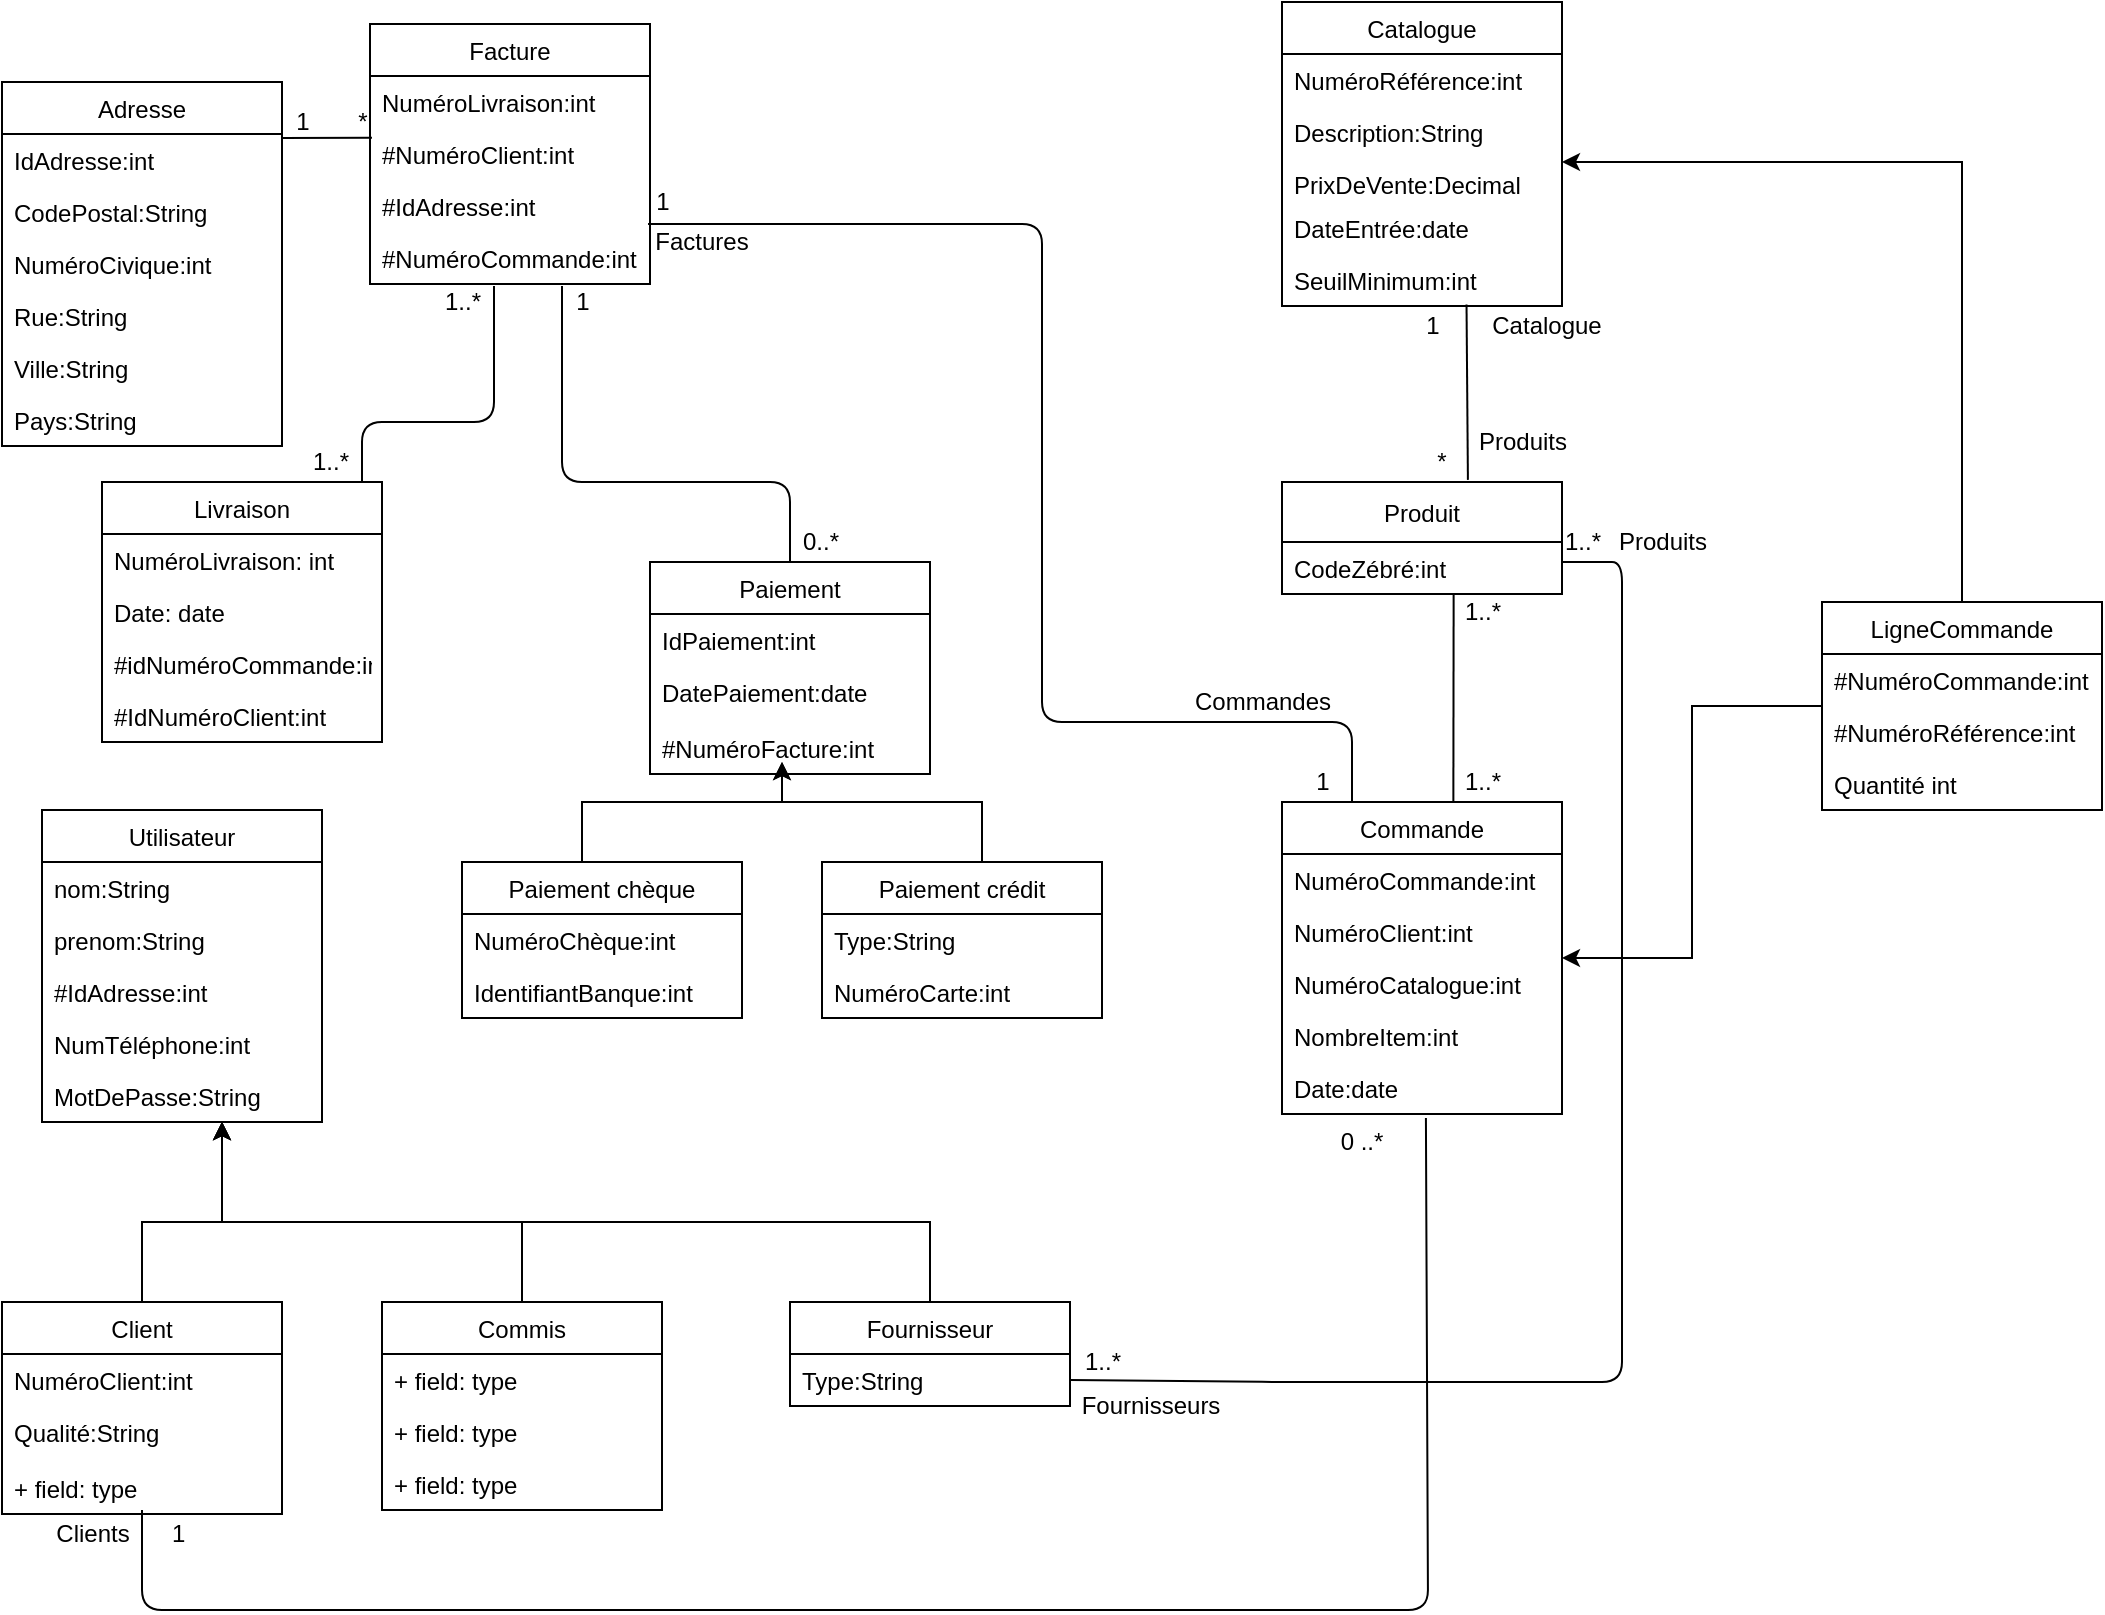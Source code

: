 <mxfile version="13.8.0" type="github">
  <diagram id="LghMKdmrHBqI3N-OzH8k" name="Page-1">
    <mxGraphModel dx="1221" dy="1730" grid="1" gridSize="10" guides="1" tooltips="1" connect="1" arrows="1" fold="1" page="1" pageScale="1" pageWidth="827" pageHeight="1169" math="0" shadow="0">
      <root>
        <mxCell id="0" />
        <mxCell id="1" parent="0" />
        <mxCell id="ofwU16_Ynwj9aSMwzhrP-48" style="edgeStyle=orthogonalEdgeStyle;rounded=0;orthogonalLoop=1;jettySize=auto;html=1;" parent="1" source="ofwU16_Ynwj9aSMwzhrP-7" edge="1">
          <mxGeometry relative="1" as="geometry">
            <mxPoint x="130" y="400" as="targetPoint" />
            <Array as="points">
              <mxPoint x="90" y="450" />
              <mxPoint x="130" y="450" />
            </Array>
          </mxGeometry>
        </mxCell>
        <mxCell id="ofwU16_Ynwj9aSMwzhrP-7" value="Client" style="swimlane;fontStyle=0;childLayout=stackLayout;horizontal=1;startSize=26;fillColor=none;horizontalStack=0;resizeParent=1;resizeParentMax=0;resizeLast=0;collapsible=1;marginBottom=0;" parent="1" vertex="1">
          <mxGeometry x="20" y="490" width="140" height="106" as="geometry" />
        </mxCell>
        <mxCell id="ofwU16_Ynwj9aSMwzhrP-8" value="NuméroClient:int" style="text;strokeColor=none;fillColor=none;align=left;verticalAlign=top;spacingLeft=4;spacingRight=4;overflow=hidden;rotatable=0;points=[[0,0.5],[1,0.5]];portConstraint=eastwest;" parent="ofwU16_Ynwj9aSMwzhrP-7" vertex="1">
          <mxGeometry y="26" width="140" height="26" as="geometry" />
        </mxCell>
        <mxCell id="ofwU16_Ynwj9aSMwzhrP-9" value="Qualité:String" style="text;strokeColor=none;fillColor=none;align=left;verticalAlign=top;spacingLeft=4;spacingRight=4;overflow=hidden;rotatable=0;points=[[0,0.5],[1,0.5]];portConstraint=eastwest;" parent="ofwU16_Ynwj9aSMwzhrP-7" vertex="1">
          <mxGeometry y="52" width="140" height="28" as="geometry" />
        </mxCell>
        <mxCell id="ofwU16_Ynwj9aSMwzhrP-10" value="+ field: type" style="text;strokeColor=none;fillColor=none;align=left;verticalAlign=top;spacingLeft=4;spacingRight=4;overflow=hidden;rotatable=0;points=[[0,0.5],[1,0.5]];portConstraint=eastwest;" parent="ofwU16_Ynwj9aSMwzhrP-7" vertex="1">
          <mxGeometry y="80" width="140" height="26" as="geometry" />
        </mxCell>
        <mxCell id="ofwU16_Ynwj9aSMwzhrP-49" style="edgeStyle=orthogonalEdgeStyle;rounded=0;orthogonalLoop=1;jettySize=auto;html=1;" parent="1" edge="1">
          <mxGeometry relative="1" as="geometry">
            <mxPoint x="130" y="400" as="targetPoint" />
            <mxPoint x="300" y="450" as="sourcePoint" />
            <Array as="points">
              <mxPoint x="300" y="450" />
              <mxPoint x="130" y="450" />
            </Array>
          </mxGeometry>
        </mxCell>
        <mxCell id="ofwU16_Ynwj9aSMwzhrP-50" style="edgeStyle=orthogonalEdgeStyle;rounded=0;orthogonalLoop=1;jettySize=auto;html=1;" parent="1" source="ofwU16_Ynwj9aSMwzhrP-44" edge="1">
          <mxGeometry relative="1" as="geometry">
            <mxPoint x="130" y="400" as="targetPoint" />
            <Array as="points">
              <mxPoint x="484" y="450" />
              <mxPoint x="130" y="450" />
            </Array>
          </mxGeometry>
        </mxCell>
        <mxCell id="ofwU16_Ynwj9aSMwzhrP-15" value="Commande" style="swimlane;fontStyle=0;childLayout=stackLayout;horizontal=1;startSize=26;fillColor=none;horizontalStack=0;resizeParent=1;resizeParentMax=0;resizeLast=0;collapsible=1;marginBottom=0;" parent="1" vertex="1">
          <mxGeometry x="660" y="240" width="140" height="156" as="geometry">
            <mxRectangle x="660" y="240" width="90" height="26" as="alternateBounds" />
          </mxGeometry>
        </mxCell>
        <mxCell id="ofwU16_Ynwj9aSMwzhrP-17" value="NuméroCommande:int" style="text;strokeColor=none;fillColor=none;align=left;verticalAlign=top;spacingLeft=4;spacingRight=4;overflow=hidden;rotatable=0;points=[[0,0.5],[1,0.5]];portConstraint=eastwest;" parent="ofwU16_Ynwj9aSMwzhrP-15" vertex="1">
          <mxGeometry y="26" width="140" height="26" as="geometry" />
        </mxCell>
        <mxCell id="ofwU16_Ynwj9aSMwzhrP-16" value="NuméroClient:int" style="text;strokeColor=none;fillColor=none;align=left;verticalAlign=top;spacingLeft=4;spacingRight=4;overflow=hidden;rotatable=0;points=[[0,0.5],[1,0.5]];portConstraint=eastwest;" parent="ofwU16_Ynwj9aSMwzhrP-15" vertex="1">
          <mxGeometry y="52" width="140" height="26" as="geometry" />
        </mxCell>
        <mxCell id="ofwU16_Ynwj9aSMwzhrP-18" value="NuméroCatalogue:int" style="text;strokeColor=none;fillColor=none;align=left;verticalAlign=top;spacingLeft=4;spacingRight=4;overflow=hidden;rotatable=0;points=[[0,0.5],[1,0.5]];portConstraint=eastwest;" parent="ofwU16_Ynwj9aSMwzhrP-15" vertex="1">
          <mxGeometry y="78" width="140" height="26" as="geometry" />
        </mxCell>
        <mxCell id="Gr1agtvY7iYHn9DsY6er-18" value="NombreItem:int" style="text;strokeColor=none;fillColor=none;align=left;verticalAlign=top;spacingLeft=4;spacingRight=4;overflow=hidden;rotatable=0;points=[[0,0.5],[1,0.5]];portConstraint=eastwest;" parent="ofwU16_Ynwj9aSMwzhrP-15" vertex="1">
          <mxGeometry y="104" width="140" height="26" as="geometry" />
        </mxCell>
        <mxCell id="Gr1agtvY7iYHn9DsY6er-20" value="Date:date" style="text;strokeColor=none;fillColor=none;align=left;verticalAlign=top;spacingLeft=4;spacingRight=4;overflow=hidden;rotatable=0;points=[[0,0.5],[1,0.5]];portConstraint=eastwest;" parent="ofwU16_Ynwj9aSMwzhrP-15" vertex="1">
          <mxGeometry y="130" width="140" height="26" as="geometry" />
        </mxCell>
        <mxCell id="ofwU16_Ynwj9aSMwzhrP-64" value="Paiement" style="swimlane;fontStyle=0;childLayout=stackLayout;horizontal=1;startSize=26;fillColor=none;horizontalStack=0;resizeParent=1;resizeParentMax=0;resizeLast=0;collapsible=1;marginBottom=0;" parent="1" vertex="1">
          <mxGeometry x="344" y="120" width="140" height="106" as="geometry" />
        </mxCell>
        <mxCell id="ofwU16_Ynwj9aSMwzhrP-66" value="IdPaiement:int" style="text;strokeColor=none;fillColor=none;align=left;verticalAlign=top;spacingLeft=4;spacingRight=4;overflow=hidden;rotatable=0;points=[[0,0.5],[1,0.5]];portConstraint=eastwest;" parent="ofwU16_Ynwj9aSMwzhrP-64" vertex="1">
          <mxGeometry y="26" width="140" height="26" as="geometry" />
        </mxCell>
        <mxCell id="ofwU16_Ynwj9aSMwzhrP-65" value="DatePaiement:date" style="text;strokeColor=none;fillColor=none;align=left;verticalAlign=top;spacingLeft=4;spacingRight=4;overflow=hidden;rotatable=0;points=[[0,0.5],[1,0.5]];portConstraint=eastwest;" parent="ofwU16_Ynwj9aSMwzhrP-64" vertex="1">
          <mxGeometry y="52" width="140" height="28" as="geometry" />
        </mxCell>
        <mxCell id="ofwU16_Ynwj9aSMwzhrP-67" value="#NuméroFacture:int" style="text;strokeColor=none;fillColor=none;align=left;verticalAlign=top;spacingLeft=4;spacingRight=4;overflow=hidden;rotatable=0;points=[[0,0.5],[1,0.5]];portConstraint=eastwest;" parent="ofwU16_Ynwj9aSMwzhrP-64" vertex="1">
          <mxGeometry y="80" width="140" height="26" as="geometry" />
        </mxCell>
        <mxCell id="ofwU16_Ynwj9aSMwzhrP-106" style="edgeStyle=orthogonalEdgeStyle;rounded=0;orthogonalLoop=1;jettySize=auto;html=1;" parent="1" source="ofwU16_Ynwj9aSMwzhrP-101" edge="1">
          <mxGeometry relative="1" as="geometry">
            <mxPoint x="410" y="220.0" as="targetPoint" />
            <Array as="points">
              <mxPoint x="510" y="240" />
              <mxPoint x="410" y="240" />
            </Array>
          </mxGeometry>
        </mxCell>
        <mxCell id="ofwU16_Ynwj9aSMwzhrP-101" value="Paiement crédit" style="swimlane;fontStyle=0;childLayout=stackLayout;horizontal=1;startSize=26;fillColor=none;horizontalStack=0;resizeParent=1;resizeParentMax=0;resizeLast=0;collapsible=1;marginBottom=0;" parent="1" vertex="1">
          <mxGeometry x="430" y="270" width="140" height="78" as="geometry" />
        </mxCell>
        <mxCell id="ofwU16_Ynwj9aSMwzhrP-102" value="Type:String" style="text;strokeColor=none;fillColor=none;align=left;verticalAlign=top;spacingLeft=4;spacingRight=4;overflow=hidden;rotatable=0;points=[[0,0.5],[1,0.5]];portConstraint=eastwest;" parent="ofwU16_Ynwj9aSMwzhrP-101" vertex="1">
          <mxGeometry y="26" width="140" height="26" as="geometry" />
        </mxCell>
        <mxCell id="ofwU16_Ynwj9aSMwzhrP-103" value="NuméroCarte:int" style="text;strokeColor=none;fillColor=none;align=left;verticalAlign=top;spacingLeft=4;spacingRight=4;overflow=hidden;rotatable=0;points=[[0,0.5],[1,0.5]];portConstraint=eastwest;" parent="ofwU16_Ynwj9aSMwzhrP-101" vertex="1">
          <mxGeometry y="52" width="140" height="26" as="geometry" />
        </mxCell>
        <mxCell id="ofwU16_Ynwj9aSMwzhrP-105" style="edgeStyle=orthogonalEdgeStyle;rounded=0;orthogonalLoop=1;jettySize=auto;html=1;" parent="1" source="ofwU16_Ynwj9aSMwzhrP-97" edge="1">
          <mxGeometry relative="1" as="geometry">
            <mxPoint x="410" y="220" as="targetPoint" />
            <Array as="points">
              <mxPoint x="310" y="240" />
              <mxPoint x="410" y="240" />
            </Array>
          </mxGeometry>
        </mxCell>
        <mxCell id="ofwU16_Ynwj9aSMwzhrP-97" value="Paiement chèque" style="swimlane;fontStyle=0;childLayout=stackLayout;horizontal=1;startSize=26;fillColor=none;horizontalStack=0;resizeParent=1;resizeParentMax=0;resizeLast=0;collapsible=1;marginBottom=0;" parent="1" vertex="1">
          <mxGeometry x="250" y="270" width="140" height="78" as="geometry" />
        </mxCell>
        <mxCell id="ofwU16_Ynwj9aSMwzhrP-98" value="NuméroChèque:int" style="text;strokeColor=none;fillColor=none;align=left;verticalAlign=top;spacingLeft=4;spacingRight=4;overflow=hidden;rotatable=0;points=[[0,0.5],[1,0.5]];portConstraint=eastwest;" parent="ofwU16_Ynwj9aSMwzhrP-97" vertex="1">
          <mxGeometry y="26" width="140" height="26" as="geometry" />
        </mxCell>
        <mxCell id="ofwU16_Ynwj9aSMwzhrP-99" value="IdentifiantBanque:int" style="text;strokeColor=none;fillColor=none;align=left;verticalAlign=top;spacingLeft=4;spacingRight=4;overflow=hidden;rotatable=0;points=[[0,0.5],[1,0.5]];portConstraint=eastwest;" parent="ofwU16_Ynwj9aSMwzhrP-97" vertex="1">
          <mxGeometry y="52" width="140" height="26" as="geometry" />
        </mxCell>
        <mxCell id="ofwU16_Ynwj9aSMwzhrP-56" value="Produit" style="swimlane;fontStyle=0;childLayout=stackLayout;horizontal=1;startSize=30;fillColor=none;horizontalStack=0;resizeParent=1;resizeParentMax=0;resizeLast=0;collapsible=1;marginBottom=0;" parent="1" vertex="1">
          <mxGeometry x="660" y="80" width="140" height="56" as="geometry" />
        </mxCell>
        <mxCell id="ofwU16_Ynwj9aSMwzhrP-57" value="CodeZébré:int" style="text;strokeColor=none;fillColor=none;align=left;verticalAlign=top;spacingLeft=4;spacingRight=4;overflow=hidden;rotatable=0;points=[[0,0.5],[1,0.5]];portConstraint=eastwest;" parent="ofwU16_Ynwj9aSMwzhrP-56" vertex="1">
          <mxGeometry y="30" width="140" height="26" as="geometry" />
        </mxCell>
        <mxCell id="ofwU16_Ynwj9aSMwzhrP-117" style="edgeStyle=orthogonalEdgeStyle;rounded=0;orthogonalLoop=1;jettySize=auto;html=1;" parent="1" source="ofwU16_Ynwj9aSMwzhrP-113" edge="1">
          <mxGeometry relative="1" as="geometry">
            <mxPoint x="130" y="400" as="targetPoint" />
            <Array as="points">
              <mxPoint x="280" y="450" />
              <mxPoint x="130" y="450" />
            </Array>
          </mxGeometry>
        </mxCell>
        <mxCell id="ofwU16_Ynwj9aSMwzhrP-113" value="Commis" style="swimlane;fontStyle=0;childLayout=stackLayout;horizontal=1;startSize=26;fillColor=none;horizontalStack=0;resizeParent=1;resizeParentMax=0;resizeLast=0;collapsible=1;marginBottom=0;" parent="1" vertex="1">
          <mxGeometry x="210" y="490" width="140" height="104" as="geometry" />
        </mxCell>
        <mxCell id="ofwU16_Ynwj9aSMwzhrP-114" value="+ field: type" style="text;strokeColor=none;fillColor=none;align=left;verticalAlign=top;spacingLeft=4;spacingRight=4;overflow=hidden;rotatable=0;points=[[0,0.5],[1,0.5]];portConstraint=eastwest;" parent="ofwU16_Ynwj9aSMwzhrP-113" vertex="1">
          <mxGeometry y="26" width="140" height="26" as="geometry" />
        </mxCell>
        <mxCell id="ofwU16_Ynwj9aSMwzhrP-115" value="+ field: type" style="text;strokeColor=none;fillColor=none;align=left;verticalAlign=top;spacingLeft=4;spacingRight=4;overflow=hidden;rotatable=0;points=[[0,0.5],[1,0.5]];portConstraint=eastwest;" parent="ofwU16_Ynwj9aSMwzhrP-113" vertex="1">
          <mxGeometry y="52" width="140" height="26" as="geometry" />
        </mxCell>
        <mxCell id="ofwU16_Ynwj9aSMwzhrP-116" value="+ field: type" style="text;strokeColor=none;fillColor=none;align=left;verticalAlign=top;spacingLeft=4;spacingRight=4;overflow=hidden;rotatable=0;points=[[0,0.5],[1,0.5]];portConstraint=eastwest;" parent="ofwU16_Ynwj9aSMwzhrP-113" vertex="1">
          <mxGeometry y="78" width="140" height="26" as="geometry" />
        </mxCell>
        <mxCell id="ofwU16_Ynwj9aSMwzhrP-44" value="Fournisseur" style="swimlane;fontStyle=0;childLayout=stackLayout;horizontal=1;startSize=26;fillColor=none;horizontalStack=0;resizeParent=1;resizeParentMax=0;resizeLast=0;collapsible=1;marginBottom=0;" parent="1" vertex="1">
          <mxGeometry x="414" y="490" width="140" height="52" as="geometry" />
        </mxCell>
        <mxCell id="ofwU16_Ynwj9aSMwzhrP-45" value="Type:String" style="text;strokeColor=none;fillColor=none;align=left;verticalAlign=top;spacingLeft=4;spacingRight=4;overflow=hidden;rotatable=0;points=[[0,0.5],[1,0.5]];portConstraint=eastwest;" parent="ofwU16_Ynwj9aSMwzhrP-44" vertex="1">
          <mxGeometry y="26" width="140" height="26" as="geometry" />
        </mxCell>
        <mxCell id="rAI75n9Z4h5dTgj64wWs-2" value="" style="endArrow=none;html=1;exitX=0.514;exitY=1.077;exitDx=0;exitDy=0;exitPerimeter=0;" parent="1" source="Gr1agtvY7iYHn9DsY6er-20" edge="1">
          <mxGeometry width="50" height="50" relative="1" as="geometry">
            <mxPoint x="733" y="420" as="sourcePoint" />
            <mxPoint x="90" y="594" as="targetPoint" />
            <Array as="points">
              <mxPoint x="733" y="644" />
              <mxPoint x="410" y="644" />
              <mxPoint x="90" y="644" />
            </Array>
          </mxGeometry>
        </mxCell>
        <mxCell id="rAI75n9Z4h5dTgj64wWs-3" value="" style="endArrow=none;html=1;entryX=0.5;entryY=0;entryDx=0;entryDy=0;" parent="1" target="ofwU16_Ynwj9aSMwzhrP-64" edge="1">
          <mxGeometry width="50" height="50" relative="1" as="geometry">
            <mxPoint x="300" y="-18" as="sourcePoint" />
            <mxPoint x="440" y="190" as="targetPoint" />
            <Array as="points">
              <mxPoint x="300" />
              <mxPoint x="300" y="80" />
              <mxPoint x="414" y="80" />
            </Array>
          </mxGeometry>
        </mxCell>
        <mxCell id="Gr1agtvY7iYHn9DsY6er-11" value="" style="endArrow=none;html=1;" parent="1" edge="1">
          <mxGeometry width="50" height="50" relative="1" as="geometry">
            <mxPoint x="200" y="80" as="sourcePoint" />
            <mxPoint x="266" y="-18" as="targetPoint" />
            <Array as="points">
              <mxPoint x="200" y="50" />
              <mxPoint x="266" y="50" />
            </Array>
          </mxGeometry>
        </mxCell>
        <mxCell id="Gr1agtvY7iYHn9DsY6er-12" value="" style="endArrow=none;html=1;entryX=0.007;entryY=0.187;entryDx=0;entryDy=0;exitX=1.001;exitY=0.154;exitDx=0;exitDy=0;exitPerimeter=0;entryPerimeter=0;" parent="1" source="Gr1agtvY7iYHn9DsY6er-5" target="ofwU16_Ynwj9aSMwzhrP-78" edge="1">
          <mxGeometry width="50" height="50" relative="1" as="geometry">
            <mxPoint x="370" y="120" as="sourcePoint" />
            <mxPoint x="420" y="70" as="targetPoint" />
            <Array as="points" />
          </mxGeometry>
        </mxCell>
        <mxCell id="Gr1agtvY7iYHn9DsY6er-13" value="" style="endArrow=none;html=1;entryX=0.25;entryY=0;entryDx=0;entryDy=0;exitX=0.993;exitY=0.846;exitDx=0;exitDy=0;exitPerimeter=0;" parent="1" target="ofwU16_Ynwj9aSMwzhrP-15" edge="1">
          <mxGeometry width="50" height="50" relative="1" as="geometry">
            <mxPoint x="343.02" y="-49.004" as="sourcePoint" />
            <mxPoint x="510" y="140" as="targetPoint" />
            <Array as="points">
              <mxPoint x="450" y="-49" />
              <mxPoint x="440" y="-49" />
              <mxPoint x="540" y="-49" />
              <mxPoint x="540" y="80" />
              <mxPoint x="540" y="200" />
              <mxPoint x="695" y="200" />
            </Array>
          </mxGeometry>
        </mxCell>
        <mxCell id="ofwU16_Ynwj9aSMwzhrP-68" value="Catalogue" style="swimlane;fontStyle=0;childLayout=stackLayout;horizontal=1;startSize=26;fillColor=none;horizontalStack=0;resizeParent=1;resizeParentMax=0;resizeLast=0;collapsible=1;marginBottom=0;" parent="1" vertex="1">
          <mxGeometry x="660" y="-160" width="140" height="152" as="geometry" />
        </mxCell>
        <mxCell id="ofwU16_Ynwj9aSMwzhrP-69" value="NuméroRéférence:int" style="text;strokeColor=none;fillColor=none;align=left;verticalAlign=top;spacingLeft=4;spacingRight=4;overflow=hidden;rotatable=0;points=[[0,0.5],[1,0.5]];portConstraint=eastwest;" parent="ofwU16_Ynwj9aSMwzhrP-68" vertex="1">
          <mxGeometry y="26" width="140" height="26" as="geometry" />
        </mxCell>
        <mxCell id="ofwU16_Ynwj9aSMwzhrP-70" value="Description:String" style="text;strokeColor=none;fillColor=none;align=left;verticalAlign=top;spacingLeft=4;spacingRight=4;overflow=hidden;rotatable=0;points=[[0,0.5],[1,0.5]];portConstraint=eastwest;" parent="ofwU16_Ynwj9aSMwzhrP-68" vertex="1">
          <mxGeometry y="52" width="140" height="26" as="geometry" />
        </mxCell>
        <mxCell id="ofwU16_Ynwj9aSMwzhrP-71" value="PrixDeVente:Decimal" style="text;strokeColor=none;fillColor=none;align=left;verticalAlign=top;spacingLeft=4;spacingRight=4;overflow=hidden;rotatable=0;points=[[0,0.5],[1,0.5]];portConstraint=eastwest;" parent="ofwU16_Ynwj9aSMwzhrP-68" vertex="1">
          <mxGeometry y="78" width="140" height="22" as="geometry" />
        </mxCell>
        <mxCell id="Gr1agtvY7iYHn9DsY6er-14" value="DateEntrée:date" style="text;strokeColor=none;fillColor=none;align=left;verticalAlign=top;spacingLeft=4;spacingRight=4;overflow=hidden;rotatable=0;points=[[0,0.5],[1,0.5]];portConstraint=eastwest;" parent="ofwU16_Ynwj9aSMwzhrP-68" vertex="1">
          <mxGeometry y="100" width="140" height="26" as="geometry" />
        </mxCell>
        <mxCell id="Gr1agtvY7iYHn9DsY6er-15" value="SeuilMinimum:int" style="text;strokeColor=none;fillColor=none;align=left;verticalAlign=top;spacingLeft=4;spacingRight=4;overflow=hidden;rotatable=0;points=[[0,0.5],[1,0.5]];portConstraint=eastwest;" parent="ofwU16_Ynwj9aSMwzhrP-68" vertex="1">
          <mxGeometry y="126" width="140" height="26" as="geometry" />
        </mxCell>
        <mxCell id="ofwU16_Ynwj9aSMwzhrP-2" value="Utilisateur" style="swimlane;fontStyle=0;childLayout=stackLayout;horizontal=1;startSize=26;fillColor=none;horizontalStack=0;resizeParent=1;resizeParentMax=0;resizeLast=0;collapsible=1;marginBottom=0;" parent="1" vertex="1">
          <mxGeometry x="40" y="244" width="140" height="156" as="geometry" />
        </mxCell>
        <mxCell id="ofwU16_Ynwj9aSMwzhrP-3" value="nom:String" style="text;strokeColor=none;fillColor=none;align=left;verticalAlign=top;spacingLeft=4;spacingRight=4;overflow=hidden;rotatable=0;points=[[0,0.5],[1,0.5]];portConstraint=eastwest;" parent="ofwU16_Ynwj9aSMwzhrP-2" vertex="1">
          <mxGeometry y="26" width="140" height="26" as="geometry" />
        </mxCell>
        <mxCell id="ofwU16_Ynwj9aSMwzhrP-4" value="prenom:String" style="text;strokeColor=none;fillColor=none;align=left;verticalAlign=top;spacingLeft=4;spacingRight=4;overflow=hidden;rotatable=0;points=[[0,0.5],[1,0.5]];portConstraint=eastwest;" parent="ofwU16_Ynwj9aSMwzhrP-2" vertex="1">
          <mxGeometry y="52" width="140" height="26" as="geometry" />
        </mxCell>
        <mxCell id="ofwU16_Ynwj9aSMwzhrP-5" value="#IdAdresse:int" style="text;strokeColor=none;fillColor=none;align=left;verticalAlign=top;spacingLeft=4;spacingRight=4;overflow=hidden;rotatable=0;points=[[0,0.5],[1,0.5]];portConstraint=eastwest;" parent="ofwU16_Ynwj9aSMwzhrP-2" vertex="1">
          <mxGeometry y="78" width="140" height="26" as="geometry" />
        </mxCell>
        <mxCell id="Gr1agtvY7iYHn9DsY6er-16" value="NumTéléphone:int" style="text;strokeColor=none;fillColor=none;align=left;verticalAlign=top;spacingLeft=4;spacingRight=4;overflow=hidden;rotatable=0;points=[[0,0.5],[1,0.5]];portConstraint=eastwest;" parent="ofwU16_Ynwj9aSMwzhrP-2" vertex="1">
          <mxGeometry y="104" width="140" height="26" as="geometry" />
        </mxCell>
        <mxCell id="Gr1agtvY7iYHn9DsY6er-17" value="MotDePasse:String" style="text;strokeColor=none;fillColor=none;align=left;verticalAlign=top;spacingLeft=4;spacingRight=4;overflow=hidden;rotatable=0;points=[[0,0.5],[1,0.5]];portConstraint=eastwest;" parent="ofwU16_Ynwj9aSMwzhrP-2" vertex="1">
          <mxGeometry y="130" width="140" height="26" as="geometry" />
        </mxCell>
        <mxCell id="Gr1agtvY7iYHn9DsY6er-21" value="" style="endArrow=none;html=1;exitX=0.664;exitY=-0.019;exitDx=0;exitDy=0;exitPerimeter=0;entryX=0.659;entryY=0.969;entryDx=0;entryDy=0;entryPerimeter=0;" parent="1" source="ofwU16_Ynwj9aSMwzhrP-56" target="Gr1agtvY7iYHn9DsY6er-15" edge="1">
          <mxGeometry width="50" height="50" relative="1" as="geometry">
            <mxPoint x="480" y="140" as="sourcePoint" />
            <mxPoint x="754" y="-9" as="targetPoint" />
          </mxGeometry>
        </mxCell>
        <mxCell id="ofwU16_Ynwj9aSMwzhrP-76" value="Facture" style="swimlane;fontStyle=0;childLayout=stackLayout;horizontal=1;startSize=26;fillColor=none;horizontalStack=0;resizeParent=1;resizeParentMax=0;resizeLast=0;collapsible=1;marginBottom=0;" parent="1" vertex="1">
          <mxGeometry x="204" y="-149" width="140" height="130" as="geometry" />
        </mxCell>
        <mxCell id="ofwU16_Ynwj9aSMwzhrP-77" value="NuméroLivraison:int" style="text;strokeColor=none;fillColor=none;align=left;verticalAlign=top;spacingLeft=4;spacingRight=4;overflow=hidden;rotatable=0;points=[[0,0.5],[1,0.5]];portConstraint=eastwest;" parent="ofwU16_Ynwj9aSMwzhrP-76" vertex="1">
          <mxGeometry y="26" width="140" height="26" as="geometry" />
        </mxCell>
        <mxCell id="ofwU16_Ynwj9aSMwzhrP-78" value="#NuméroClient:int" style="text;strokeColor=none;fillColor=none;align=left;verticalAlign=top;spacingLeft=4;spacingRight=4;overflow=hidden;rotatable=0;points=[[0,0.5],[1,0.5]];portConstraint=eastwest;" parent="ofwU16_Ynwj9aSMwzhrP-76" vertex="1">
          <mxGeometry y="52" width="140" height="26" as="geometry" />
        </mxCell>
        <mxCell id="Gr1agtvY7iYHn9DsY6er-22" value="#IdAdresse:int" style="text;strokeColor=none;fillColor=none;align=left;verticalAlign=top;spacingLeft=4;spacingRight=4;overflow=hidden;rotatable=0;points=[[0,0.5],[1,0.5]];portConstraint=eastwest;" parent="ofwU16_Ynwj9aSMwzhrP-76" vertex="1">
          <mxGeometry y="78" width="140" height="26" as="geometry" />
        </mxCell>
        <mxCell id="Gr1agtvY7iYHn9DsY6er-30" value="#NuméroCommande:int" style="text;strokeColor=none;fillColor=none;align=left;verticalAlign=top;spacingLeft=4;spacingRight=4;overflow=hidden;rotatable=0;points=[[0,0.5],[1,0.5]];portConstraint=eastwest;" parent="ofwU16_Ynwj9aSMwzhrP-76" vertex="1">
          <mxGeometry y="104" width="140" height="26" as="geometry" />
        </mxCell>
        <mxCell id="ofwU16_Ynwj9aSMwzhrP-60" value="Livraison" style="swimlane;fontStyle=0;childLayout=stackLayout;horizontal=1;startSize=26;fillColor=none;horizontalStack=0;resizeParent=1;resizeParentMax=0;resizeLast=0;collapsible=1;marginBottom=0;" parent="1" vertex="1">
          <mxGeometry x="70" y="80" width="140" height="130" as="geometry" />
        </mxCell>
        <mxCell id="ofwU16_Ynwj9aSMwzhrP-61" value="NuméroLivraison: int" style="text;strokeColor=none;fillColor=none;align=left;verticalAlign=top;spacingLeft=4;spacingRight=4;overflow=hidden;rotatable=0;points=[[0,0.5],[1,0.5]];portConstraint=eastwest;" parent="ofwU16_Ynwj9aSMwzhrP-60" vertex="1">
          <mxGeometry y="26" width="140" height="26" as="geometry" />
        </mxCell>
        <mxCell id="ofwU16_Ynwj9aSMwzhrP-62" value="Date: date" style="text;strokeColor=none;fillColor=none;align=left;verticalAlign=top;spacingLeft=4;spacingRight=4;overflow=hidden;rotatable=0;points=[[0,0.5],[1,0.5]];portConstraint=eastwest;" parent="ofwU16_Ynwj9aSMwzhrP-60" vertex="1">
          <mxGeometry y="52" width="140" height="26" as="geometry" />
        </mxCell>
        <mxCell id="Gr1agtvY7iYHn9DsY6er-23" value="#idNuméroCommande:int" style="text;strokeColor=none;fillColor=none;align=left;verticalAlign=top;spacingLeft=4;spacingRight=4;overflow=hidden;rotatable=0;points=[[0,0.5],[1,0.5]];portConstraint=eastwest;" parent="ofwU16_Ynwj9aSMwzhrP-60" vertex="1">
          <mxGeometry y="78" width="140" height="26" as="geometry" />
        </mxCell>
        <mxCell id="ofwU16_Ynwj9aSMwzhrP-63" value="#IdNuméroClient:int" style="text;strokeColor=none;fillColor=none;align=left;verticalAlign=top;spacingLeft=4;spacingRight=4;overflow=hidden;rotatable=0;points=[[0,0.5],[1,0.5]];portConstraint=eastwest;" parent="ofwU16_Ynwj9aSMwzhrP-60" vertex="1">
          <mxGeometry y="104" width="140" height="26" as="geometry" />
        </mxCell>
        <mxCell id="Gr1agtvY7iYHn9DsY6er-5" value="Adresse" style="swimlane;fontStyle=0;childLayout=stackLayout;horizontal=1;startSize=26;fillColor=none;horizontalStack=0;resizeParent=1;resizeParentMax=0;resizeLast=0;collapsible=1;marginBottom=0;" parent="1" vertex="1">
          <mxGeometry x="20" y="-120" width="140" height="182" as="geometry" />
        </mxCell>
        <mxCell id="Gr1agtvY7iYHn9DsY6er-6" value="IdAdresse:int" style="text;strokeColor=none;fillColor=none;align=left;verticalAlign=top;spacingLeft=4;spacingRight=4;overflow=hidden;rotatable=0;points=[[0,0.5],[1,0.5]];portConstraint=eastwest;" parent="Gr1agtvY7iYHn9DsY6er-5" vertex="1">
          <mxGeometry y="26" width="140" height="26" as="geometry" />
        </mxCell>
        <mxCell id="Gr1agtvY7iYHn9DsY6er-7" value="CodePostal:String" style="text;strokeColor=none;fillColor=none;align=left;verticalAlign=top;spacingLeft=4;spacingRight=4;overflow=hidden;rotatable=0;points=[[0,0.5],[1,0.5]];portConstraint=eastwest;" parent="Gr1agtvY7iYHn9DsY6er-5" vertex="1">
          <mxGeometry y="52" width="140" height="26" as="geometry" />
        </mxCell>
        <mxCell id="Gr1agtvY7iYHn9DsY6er-8" value="NuméroCivique:int" style="text;strokeColor=none;fillColor=none;align=left;verticalAlign=top;spacingLeft=4;spacingRight=4;overflow=hidden;rotatable=0;points=[[0,0.5],[1,0.5]];portConstraint=eastwest;" parent="Gr1agtvY7iYHn9DsY6er-5" vertex="1">
          <mxGeometry y="78" width="140" height="26" as="geometry" />
        </mxCell>
        <mxCell id="Gr1agtvY7iYHn9DsY6er-24" value="Rue:String" style="text;strokeColor=none;fillColor=none;align=left;verticalAlign=top;spacingLeft=4;spacingRight=4;overflow=hidden;rotatable=0;points=[[0,0.5],[1,0.5]];portConstraint=eastwest;" parent="Gr1agtvY7iYHn9DsY6er-5" vertex="1">
          <mxGeometry y="104" width="140" height="26" as="geometry" />
        </mxCell>
        <mxCell id="Gr1agtvY7iYHn9DsY6er-27" value="Ville:String" style="text;strokeColor=none;fillColor=none;align=left;verticalAlign=top;spacingLeft=4;spacingRight=4;overflow=hidden;rotatable=0;points=[[0,0.5],[1,0.5]];portConstraint=eastwest;" parent="Gr1agtvY7iYHn9DsY6er-5" vertex="1">
          <mxGeometry y="130" width="140" height="26" as="geometry" />
        </mxCell>
        <mxCell id="Gr1agtvY7iYHn9DsY6er-28" value="Pays:String" style="text;strokeColor=none;fillColor=none;align=left;verticalAlign=top;spacingLeft=4;spacingRight=4;overflow=hidden;rotatable=0;points=[[0,0.5],[1,0.5]];portConstraint=eastwest;" parent="Gr1agtvY7iYHn9DsY6er-5" vertex="1">
          <mxGeometry y="156" width="140" height="26" as="geometry" />
        </mxCell>
        <mxCell id="Gr1agtvY7iYHn9DsY6er-29" value="" style="endArrow=none;html=1;exitX=1;exitY=0.5;exitDx=0;exitDy=0;" parent="1" source="ofwU16_Ynwj9aSMwzhrP-45" edge="1">
          <mxGeometry width="50" height="50" relative="1" as="geometry">
            <mxPoint x="530" y="400" as="sourcePoint" />
            <mxPoint x="800" y="120" as="targetPoint" />
            <Array as="points">
              <mxPoint x="660" y="530" />
              <mxPoint x="830" y="530" />
              <mxPoint x="830" y="120" />
              <mxPoint x="820" y="120" />
            </Array>
          </mxGeometry>
        </mxCell>
        <mxCell id="Gr1agtvY7iYHn9DsY6er-31" value="" style="endArrow=none;html=1;entryX=0.613;entryY=1.018;entryDx=0;entryDy=0;entryPerimeter=0;exitX=0.612;exitY=0.001;exitDx=0;exitDy=0;exitPerimeter=0;" parent="1" source="ofwU16_Ynwj9aSMwzhrP-15" target="ofwU16_Ynwj9aSMwzhrP-57" edge="1">
          <mxGeometry width="50" height="50" relative="1" as="geometry">
            <mxPoint x="746" y="237" as="sourcePoint" />
            <mxPoint x="746" y="140" as="targetPoint" />
          </mxGeometry>
        </mxCell>
        <mxCell id="Gr1agtvY7iYHn9DsY6er-40" value="1&amp;nbsp;" style="text;html=1;strokeColor=none;fillColor=none;align=center;verticalAlign=middle;whiteSpace=wrap;rounded=0;" parent="1" vertex="1">
          <mxGeometry x="90" y="596" width="40" height="20" as="geometry" />
        </mxCell>
        <mxCell id="Gr1agtvY7iYHn9DsY6er-43" value="0 ..*" style="text;html=1;strokeColor=none;fillColor=none;align=center;verticalAlign=middle;whiteSpace=wrap;rounded=0;" parent="1" vertex="1">
          <mxGeometry x="680" y="400" width="40" height="20" as="geometry" />
        </mxCell>
        <mxCell id="Gr1agtvY7iYHn9DsY6er-44" value="*" style="text;html=1;strokeColor=none;fillColor=none;align=center;verticalAlign=middle;whiteSpace=wrap;rounded=0;" parent="1" vertex="1">
          <mxGeometry x="720" y="60" width="40" height="20" as="geometry" />
        </mxCell>
        <mxCell id="Gr1agtvY7iYHn9DsY6er-45" value="1" style="text;html=1;align=center;verticalAlign=middle;resizable=0;points=[];autosize=1;" parent="1" vertex="1">
          <mxGeometry x="725" y="-8" width="20" height="20" as="geometry" />
        </mxCell>
        <mxCell id="Gr1agtvY7iYHn9DsY6er-47" value="1..*" style="text;html=1;align=center;verticalAlign=middle;resizable=0;points=[];autosize=1;" parent="1" vertex="1">
          <mxGeometry x="745" y="220" width="30" height="20" as="geometry" />
        </mxCell>
        <mxCell id="Gr1agtvY7iYHn9DsY6er-48" value="1..*" style="text;html=1;align=center;verticalAlign=middle;resizable=0;points=[];autosize=1;" parent="1" vertex="1">
          <mxGeometry x="745" y="135" width="30" height="20" as="geometry" />
        </mxCell>
        <mxCell id="Gr1agtvY7iYHn9DsY6er-49" value="*" style="text;html=1;align=center;verticalAlign=middle;resizable=0;points=[];autosize=1;" parent="1" vertex="1">
          <mxGeometry x="190" y="-110" width="20" height="20" as="geometry" />
        </mxCell>
        <mxCell id="Gr1agtvY7iYHn9DsY6er-50" value="1" style="text;html=1;align=center;verticalAlign=middle;resizable=0;points=[];autosize=1;" parent="1" vertex="1">
          <mxGeometry x="160" y="-110" width="20" height="20" as="geometry" />
        </mxCell>
        <mxCell id="Gr1agtvY7iYHn9DsY6er-51" value="1" style="text;html=1;align=center;verticalAlign=middle;resizable=0;points=[];autosize=1;" parent="1" vertex="1">
          <mxGeometry x="300" y="-20" width="20" height="20" as="geometry" />
        </mxCell>
        <mxCell id="Gr1agtvY7iYHn9DsY6er-52" value="0..*" style="text;html=1;align=center;verticalAlign=middle;resizable=0;points=[];autosize=1;" parent="1" vertex="1">
          <mxGeometry x="414" y="100" width="30" height="20" as="geometry" />
        </mxCell>
        <mxCell id="Gr1agtvY7iYHn9DsY6er-53" value="1" style="text;html=1;align=center;verticalAlign=middle;resizable=0;points=[];autosize=1;" parent="1" vertex="1">
          <mxGeometry x="340" y="-70" width="20" height="20" as="geometry" />
        </mxCell>
        <mxCell id="Gr1agtvY7iYHn9DsY6er-54" value="1" style="text;html=1;align=center;verticalAlign=middle;resizable=0;points=[];autosize=1;" parent="1" vertex="1">
          <mxGeometry x="670" y="220" width="20" height="20" as="geometry" />
        </mxCell>
        <mxCell id="Gr1agtvY7iYHn9DsY6er-55" value="1..*" style="text;html=1;align=center;verticalAlign=middle;resizable=0;points=[];autosize=1;" parent="1" vertex="1">
          <mxGeometry x="235" y="-20" width="30" height="20" as="geometry" />
        </mxCell>
        <mxCell id="Gr1agtvY7iYHn9DsY6er-56" value="1..*" style="text;html=1;align=center;verticalAlign=middle;resizable=0;points=[];autosize=1;" parent="1" vertex="1">
          <mxGeometry x="169" y="60" width="30" height="20" as="geometry" />
        </mxCell>
        <mxCell id="Gr1agtvY7iYHn9DsY6er-57" value="1..*" style="text;html=1;align=center;verticalAlign=middle;resizable=0;points=[];autosize=1;" parent="1" vertex="1">
          <mxGeometry x="555" y="510" width="30" height="20" as="geometry" />
        </mxCell>
        <mxCell id="Gr1agtvY7iYHn9DsY6er-58" value="1..*" style="text;html=1;align=center;verticalAlign=middle;resizable=0;points=[];autosize=1;" parent="1" vertex="1">
          <mxGeometry x="795" y="100" width="30" height="20" as="geometry" />
        </mxCell>
        <mxCell id="Gr1agtvY7iYHn9DsY6er-59" value="Factures" style="text;html=1;strokeColor=none;fillColor=none;align=center;verticalAlign=middle;whiteSpace=wrap;rounded=0;" parent="1" vertex="1">
          <mxGeometry x="350" y="-50" width="40" height="20" as="geometry" />
        </mxCell>
        <mxCell id="Gr1agtvY7iYHn9DsY6er-60" value="Commandes" style="text;html=1;align=center;verticalAlign=middle;resizable=0;points=[];autosize=1;" parent="1" vertex="1">
          <mxGeometry x="610" y="180" width="80" height="20" as="geometry" />
        </mxCell>
        <mxCell id="Gr1agtvY7iYHn9DsY6er-63" value="Produits" style="text;html=1;align=center;verticalAlign=middle;resizable=0;points=[];autosize=1;" parent="1" vertex="1">
          <mxGeometry x="820" y="100" width="60" height="20" as="geometry" />
        </mxCell>
        <mxCell id="Gr1agtvY7iYHn9DsY6er-64" value="Fournisseurs" style="text;html=1;align=center;verticalAlign=middle;resizable=0;points=[];autosize=1;" parent="1" vertex="1">
          <mxGeometry x="554" y="532" width="80" height="20" as="geometry" />
        </mxCell>
        <mxCell id="Gr1agtvY7iYHn9DsY6er-65" value="Clients" style="text;html=1;align=center;verticalAlign=middle;resizable=0;points=[];autosize=1;" parent="1" vertex="1">
          <mxGeometry x="40" y="596" width="50" height="20" as="geometry" />
        </mxCell>
        <mxCell id="Gr1agtvY7iYHn9DsY6er-66" value="Catalogue" style="text;html=1;align=center;verticalAlign=middle;resizable=0;points=[];autosize=1;" parent="1" vertex="1">
          <mxGeometry x="757" y="-8" width="70" height="20" as="geometry" />
        </mxCell>
        <mxCell id="Gr1agtvY7iYHn9DsY6er-67" value="Produits" style="text;html=1;align=center;verticalAlign=middle;resizable=0;points=[];autosize=1;" parent="1" vertex="1">
          <mxGeometry x="750" y="50" width="60" height="20" as="geometry" />
        </mxCell>
        <mxCell id="pNtHFmGlxjsack-NxijZ-8" style="edgeStyle=orthogonalEdgeStyle;rounded=0;orthogonalLoop=1;jettySize=auto;html=1;" edge="1" parent="1" source="pNtHFmGlxjsack-NxijZ-2" target="ofwU16_Ynwj9aSMwzhrP-15">
          <mxGeometry relative="1" as="geometry" />
        </mxCell>
        <mxCell id="pNtHFmGlxjsack-NxijZ-9" style="edgeStyle=orthogonalEdgeStyle;rounded=0;orthogonalLoop=1;jettySize=auto;html=1;" edge="1" parent="1" source="pNtHFmGlxjsack-NxijZ-2" target="ofwU16_Ynwj9aSMwzhrP-68">
          <mxGeometry relative="1" as="geometry">
            <Array as="points">
              <mxPoint x="1000" y="-80" />
            </Array>
          </mxGeometry>
        </mxCell>
        <mxCell id="pNtHFmGlxjsack-NxijZ-2" value="LigneCommande" style="swimlane;fontStyle=0;childLayout=stackLayout;horizontal=1;startSize=26;fillColor=none;horizontalStack=0;resizeParent=1;resizeParentMax=0;resizeLast=0;collapsible=1;marginBottom=0;" vertex="1" parent="1">
          <mxGeometry x="930" y="140" width="140" height="104" as="geometry">
            <mxRectangle x="660" y="240" width="90" height="26" as="alternateBounds" />
          </mxGeometry>
        </mxCell>
        <mxCell id="pNtHFmGlxjsack-NxijZ-3" value="#NuméroCommande:int" style="text;strokeColor=none;fillColor=none;align=left;verticalAlign=top;spacingLeft=4;spacingRight=4;overflow=hidden;rotatable=0;points=[[0,0.5],[1,0.5]];portConstraint=eastwest;" vertex="1" parent="pNtHFmGlxjsack-NxijZ-2">
          <mxGeometry y="26" width="140" height="26" as="geometry" />
        </mxCell>
        <mxCell id="pNtHFmGlxjsack-NxijZ-4" value="#NuméroRéférence:int" style="text;strokeColor=none;fillColor=none;align=left;verticalAlign=top;spacingLeft=4;spacingRight=4;overflow=hidden;rotatable=0;points=[[0,0.5],[1,0.5]];portConstraint=eastwest;" vertex="1" parent="pNtHFmGlxjsack-NxijZ-2">
          <mxGeometry y="52" width="140" height="26" as="geometry" />
        </mxCell>
        <mxCell id="pNtHFmGlxjsack-NxijZ-5" value="Quantité int" style="text;strokeColor=none;fillColor=none;align=left;verticalAlign=top;spacingLeft=4;spacingRight=4;overflow=hidden;rotatable=0;points=[[0,0.5],[1,0.5]];portConstraint=eastwest;" vertex="1" parent="pNtHFmGlxjsack-NxijZ-2">
          <mxGeometry y="78" width="140" height="26" as="geometry" />
        </mxCell>
      </root>
    </mxGraphModel>
  </diagram>
</mxfile>
